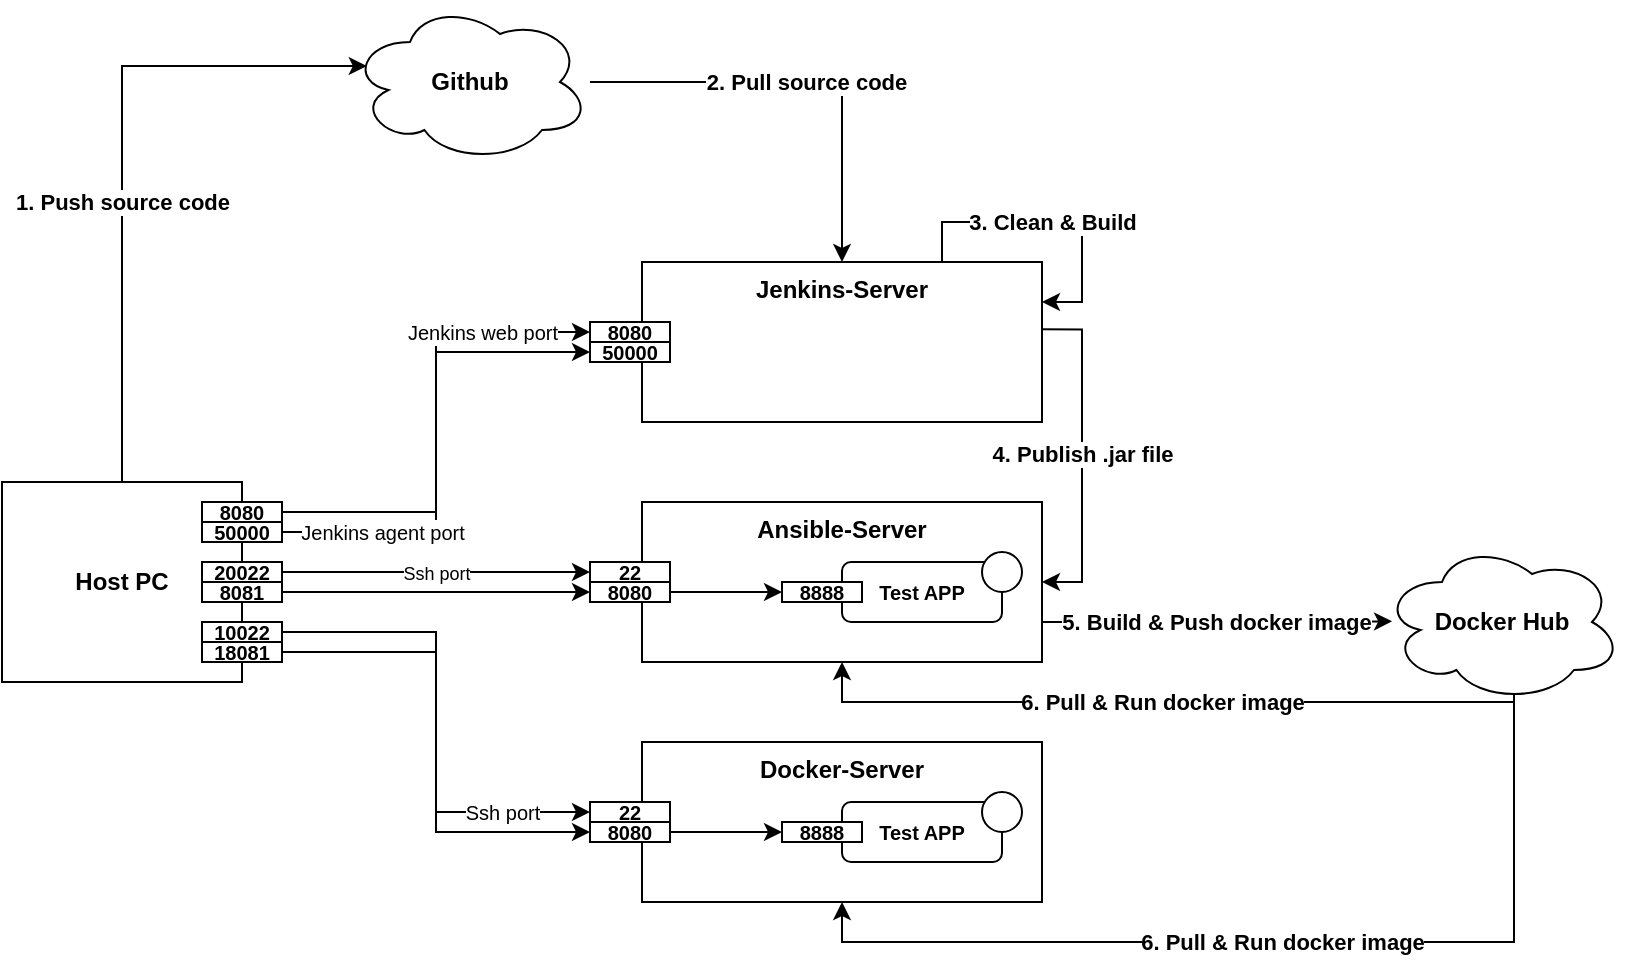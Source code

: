 <mxfile version="21.2.9" type="device">
  <diagram name="페이지-1" id="z0uIE-FUj6Jr5YAdejo5">
    <mxGraphModel dx="875" dy="1648" grid="1" gridSize="10" guides="1" tooltips="1" connect="1" arrows="1" fold="1" page="1" pageScale="1" pageWidth="827" pageHeight="1169" math="0" shadow="0">
      <root>
        <mxCell id="0" />
        <mxCell id="1" parent="0" />
        <mxCell id="qfcT1HIruL9K036618Jo-29" value="4. Publish .jar file" style="edgeStyle=orthogonalEdgeStyle;rounded=0;orthogonalLoop=1;jettySize=auto;html=1;entryX=1;entryY=0.5;entryDx=0;entryDy=0;exitX=0.995;exitY=0.421;exitDx=0;exitDy=0;exitPerimeter=0;fontSize=11;fontStyle=1" edge="1" parent="1" source="qfcT1HIruL9K036618Jo-2" target="qfcT1HIruL9K036618Jo-3">
          <mxGeometry relative="1" as="geometry" />
        </mxCell>
        <mxCell id="qfcT1HIruL9K036618Jo-2" value="&lt;b&gt;Jenkins-Server&lt;/b&gt;" style="rounded=0;whiteSpace=wrap;html=1;verticalAlign=top;" vertex="1" parent="1">
          <mxGeometry x="400" y="40" width="200" height="80" as="geometry" />
        </mxCell>
        <mxCell id="qfcT1HIruL9K036618Jo-33" value="&lt;font style=&quot;font-size: 11px;&quot;&gt;5. Build &amp;amp; Push docker image&lt;/font&gt;" style="edgeStyle=orthogonalEdgeStyle;rounded=0;orthogonalLoop=1;jettySize=auto;html=1;entryX=0.042;entryY=0.496;entryDx=0;entryDy=0;entryPerimeter=0;exitX=1;exitY=0.75;exitDx=0;exitDy=0;fontSize=11;fontStyle=1" edge="1" parent="1" source="qfcT1HIruL9K036618Jo-3" target="qfcT1HIruL9K036618Jo-32">
          <mxGeometry relative="1" as="geometry" />
        </mxCell>
        <mxCell id="qfcT1HIruL9K036618Jo-3" value="Ansible-Server" style="rounded=0;whiteSpace=wrap;html=1;fontStyle=1;align=center;verticalAlign=top;" vertex="1" parent="1">
          <mxGeometry x="400" y="160" width="200" height="80" as="geometry" />
        </mxCell>
        <mxCell id="qfcT1HIruL9K036618Jo-4" value="Docker-Server" style="rounded=0;whiteSpace=wrap;html=1;fontStyle=1;verticalAlign=top;" vertex="1" parent="1">
          <mxGeometry x="400" y="280" width="200" height="80" as="geometry" />
        </mxCell>
        <mxCell id="qfcT1HIruL9K036618Jo-46" value="1. Push source code" style="edgeStyle=orthogonalEdgeStyle;rounded=0;orthogonalLoop=1;jettySize=auto;html=1;entryX=0.07;entryY=0.4;entryDx=0;entryDy=0;entryPerimeter=0;exitX=0.5;exitY=0;exitDx=0;exitDy=0;fontSize=11;fontStyle=1" edge="1" parent="1" source="qfcT1HIruL9K036618Jo-5" target="qfcT1HIruL9K036618Jo-45">
          <mxGeometry x="-0.152" relative="1" as="geometry">
            <Array as="points">
              <mxPoint x="140" y="-58" />
            </Array>
            <mxPoint as="offset" />
          </mxGeometry>
        </mxCell>
        <mxCell id="qfcT1HIruL9K036618Jo-5" value="Host PC" style="rounded=0;whiteSpace=wrap;html=1;fontStyle=1" vertex="1" parent="1">
          <mxGeometry x="80" y="150" width="120" height="100" as="geometry" />
        </mxCell>
        <mxCell id="qfcT1HIruL9K036618Jo-8" value="Jenkins web port" style="edgeStyle=orthogonalEdgeStyle;rounded=0;orthogonalLoop=1;jettySize=auto;html=1;exitX=1;exitY=0.5;exitDx=0;exitDy=0;entryX=0;entryY=0.5;entryDx=0;entryDy=0;fontSize=10;" edge="1" parent="1" source="qfcT1HIruL9K036618Jo-6" target="qfcT1HIruL9K036618Jo-7">
          <mxGeometry x="0.557" relative="1" as="geometry">
            <mxPoint as="offset" />
          </mxGeometry>
        </mxCell>
        <mxCell id="qfcT1HIruL9K036618Jo-6" value="8080" style="rounded=0;whiteSpace=wrap;html=1;fontStyle=1;align=center;fontSize=10;" vertex="1" parent="1">
          <mxGeometry x="180" y="160" width="40" height="10" as="geometry" />
        </mxCell>
        <mxCell id="qfcT1HIruL9K036618Jo-7" value="8080" style="rounded=0;whiteSpace=wrap;html=1;fontStyle=1;align=center;fontSize=10;" vertex="1" parent="1">
          <mxGeometry x="374" y="70" width="40" height="10" as="geometry" />
        </mxCell>
        <mxCell id="qfcT1HIruL9K036618Jo-11" value="&lt;font style=&quot;font-size: 10px;&quot;&gt;Jenkins agent port&lt;/font&gt;" style="edgeStyle=orthogonalEdgeStyle;rounded=0;orthogonalLoop=1;jettySize=auto;html=1;entryX=0;entryY=0.5;entryDx=0;entryDy=0;" edge="1" parent="1" source="qfcT1HIruL9K036618Jo-9" target="qfcT1HIruL9K036618Jo-10">
          <mxGeometry x="-0.59" relative="1" as="geometry">
            <mxPoint as="offset" />
          </mxGeometry>
        </mxCell>
        <mxCell id="qfcT1HIruL9K036618Jo-9" value="50000" style="rounded=0;whiteSpace=wrap;html=1;fontStyle=1;align=center;fontSize=10;" vertex="1" parent="1">
          <mxGeometry x="180" y="170" width="40" height="10" as="geometry" />
        </mxCell>
        <mxCell id="qfcT1HIruL9K036618Jo-10" value="50000" style="rounded=0;whiteSpace=wrap;html=1;fontStyle=1;align=center;fontSize=10;" vertex="1" parent="1">
          <mxGeometry x="374" y="80" width="40" height="10" as="geometry" />
        </mxCell>
        <mxCell id="qfcT1HIruL9K036618Jo-19" value="&lt;font style=&quot;font-size: 9px;&quot;&gt;Ssh port&lt;/font&gt;" style="edgeStyle=orthogonalEdgeStyle;rounded=0;orthogonalLoop=1;jettySize=auto;html=1;entryX=0;entryY=0.5;entryDx=0;entryDy=0;" edge="1" parent="1" source="qfcT1HIruL9K036618Jo-12" target="qfcT1HIruL9K036618Jo-18">
          <mxGeometry relative="1" as="geometry" />
        </mxCell>
        <mxCell id="qfcT1HIruL9K036618Jo-12" value="20022" style="rounded=0;whiteSpace=wrap;html=1;fontStyle=1;align=center;fontSize=10;" vertex="1" parent="1">
          <mxGeometry x="180" y="190" width="40" height="10" as="geometry" />
        </mxCell>
        <mxCell id="qfcT1HIruL9K036618Jo-25" style="edgeStyle=orthogonalEdgeStyle;rounded=0;orthogonalLoop=1;jettySize=auto;html=1;entryX=0;entryY=0.5;entryDx=0;entryDy=0;" edge="1" parent="1" source="qfcT1HIruL9K036618Jo-13" target="qfcT1HIruL9K036618Jo-23">
          <mxGeometry relative="1" as="geometry" />
        </mxCell>
        <mxCell id="qfcT1HIruL9K036618Jo-13" value="8081" style="rounded=0;whiteSpace=wrap;html=1;fontStyle=1;align=center;fontSize=10;" vertex="1" parent="1">
          <mxGeometry x="180" y="200" width="40" height="10" as="geometry" />
        </mxCell>
        <mxCell id="qfcT1HIruL9K036618Jo-22" value="&lt;font style=&quot;font-size: 10px;&quot;&gt;Ssh port&lt;/font&gt;" style="edgeStyle=orthogonalEdgeStyle;rounded=0;orthogonalLoop=1;jettySize=auto;html=1;entryX=0;entryY=0.5;entryDx=0;entryDy=0;" edge="1" parent="1" source="qfcT1HIruL9K036618Jo-16" target="qfcT1HIruL9K036618Jo-20">
          <mxGeometry x="0.639" relative="1" as="geometry">
            <mxPoint as="offset" />
          </mxGeometry>
        </mxCell>
        <mxCell id="qfcT1HIruL9K036618Jo-16" value="10022" style="rounded=0;whiteSpace=wrap;html=1;fontStyle=1;align=center;fontSize=10;" vertex="1" parent="1">
          <mxGeometry x="180" y="220" width="40" height="10" as="geometry" />
        </mxCell>
        <mxCell id="qfcT1HIruL9K036618Jo-26" style="edgeStyle=orthogonalEdgeStyle;rounded=0;orthogonalLoop=1;jettySize=auto;html=1;entryX=0;entryY=0.5;entryDx=0;entryDy=0;" edge="1" parent="1" source="qfcT1HIruL9K036618Jo-17" target="qfcT1HIruL9K036618Jo-24">
          <mxGeometry relative="1" as="geometry" />
        </mxCell>
        <mxCell id="qfcT1HIruL9K036618Jo-17" value="18081" style="rounded=0;whiteSpace=wrap;html=1;fontStyle=1;align=center;fontSize=10;" vertex="1" parent="1">
          <mxGeometry x="180" y="230" width="40" height="10" as="geometry" />
        </mxCell>
        <mxCell id="qfcT1HIruL9K036618Jo-18" value="22" style="rounded=0;whiteSpace=wrap;html=1;fontStyle=1;align=center;fontSize=10;" vertex="1" parent="1">
          <mxGeometry x="374" y="190" width="40" height="10" as="geometry" />
        </mxCell>
        <mxCell id="qfcT1HIruL9K036618Jo-20" value="22" style="rounded=0;whiteSpace=wrap;html=1;fontStyle=1;align=center;fontSize=10;" vertex="1" parent="1">
          <mxGeometry x="374" y="310" width="40" height="10" as="geometry" />
        </mxCell>
        <mxCell id="qfcT1HIruL9K036618Jo-43" style="edgeStyle=orthogonalEdgeStyle;rounded=0;orthogonalLoop=1;jettySize=auto;html=1;entryX=0;entryY=0.5;entryDx=0;entryDy=0;" edge="1" parent="1" source="qfcT1HIruL9K036618Jo-23" target="qfcT1HIruL9K036618Jo-38">
          <mxGeometry relative="1" as="geometry" />
        </mxCell>
        <mxCell id="qfcT1HIruL9K036618Jo-23" value="8080" style="rounded=0;whiteSpace=wrap;html=1;fontStyle=1;align=center;fontSize=10;" vertex="1" parent="1">
          <mxGeometry x="374" y="200" width="40" height="10" as="geometry" />
        </mxCell>
        <mxCell id="qfcT1HIruL9K036618Jo-44" style="edgeStyle=orthogonalEdgeStyle;rounded=0;orthogonalLoop=1;jettySize=auto;html=1;entryX=0;entryY=0.5;entryDx=0;entryDy=0;" edge="1" parent="1" source="qfcT1HIruL9K036618Jo-24" target="qfcT1HIruL9K036618Jo-41">
          <mxGeometry relative="1" as="geometry" />
        </mxCell>
        <mxCell id="qfcT1HIruL9K036618Jo-24" value="8080" style="rounded=0;whiteSpace=wrap;html=1;fontStyle=1;align=center;fontSize=10;" vertex="1" parent="1">
          <mxGeometry x="374" y="320" width="40" height="10" as="geometry" />
        </mxCell>
        <mxCell id="qfcT1HIruL9K036618Jo-34" value="6. Pull &amp;amp; Run docker image" style="edgeStyle=orthogonalEdgeStyle;rounded=0;orthogonalLoop=1;jettySize=auto;html=1;entryX=0.5;entryY=1;entryDx=0;entryDy=0;exitX=0.55;exitY=0.95;exitDx=0;exitDy=0;exitPerimeter=0;fontSize=11;fontStyle=1" edge="1" parent="1" source="qfcT1HIruL9K036618Jo-32" target="qfcT1HIruL9K036618Jo-3">
          <mxGeometry relative="1" as="geometry">
            <mxPoint x="830" y="270" as="sourcePoint" />
            <Array as="points">
              <mxPoint x="836" y="260" />
              <mxPoint x="500" y="260" />
            </Array>
          </mxGeometry>
        </mxCell>
        <mxCell id="qfcT1HIruL9K036618Jo-35" value="6. Pull &amp;amp; Run docker image" style="edgeStyle=orthogonalEdgeStyle;rounded=0;orthogonalLoop=1;jettySize=auto;html=1;exitX=0.55;exitY=0.95;exitDx=0;exitDy=0;exitPerimeter=0;entryX=0.5;entryY=1;entryDx=0;entryDy=0;fontSize=11;fontStyle=1" edge="1" parent="1" source="qfcT1HIruL9K036618Jo-32" target="qfcT1HIruL9K036618Jo-4">
          <mxGeometry relative="1" as="geometry">
            <Array as="points">
              <mxPoint x="836" y="380" />
              <mxPoint x="500" y="380" />
            </Array>
          </mxGeometry>
        </mxCell>
        <mxCell id="qfcT1HIruL9K036618Jo-32" value="Docker Hub" style="ellipse;shape=cloud;whiteSpace=wrap;html=1;fontStyle=1" vertex="1" parent="1">
          <mxGeometry x="770" y="180" width="120" height="80" as="geometry" />
        </mxCell>
        <mxCell id="qfcT1HIruL9K036618Jo-37" value="Test APP" style="rounded=1;whiteSpace=wrap;html=1;fontStyle=1;fontSize=10;" vertex="1" parent="1">
          <mxGeometry x="500" y="190" width="80" height="30" as="geometry" />
        </mxCell>
        <mxCell id="qfcT1HIruL9K036618Jo-38" value="8888" style="rounded=0;whiteSpace=wrap;html=1;fontStyle=1;align=center;fontSize=10;" vertex="1" parent="1">
          <mxGeometry x="470" y="200" width="40" height="10" as="geometry" />
        </mxCell>
        <mxCell id="qfcT1HIruL9K036618Jo-40" value="Test APP" style="rounded=1;whiteSpace=wrap;html=1;fontStyle=1;fontSize=10;" vertex="1" parent="1">
          <mxGeometry x="500" y="310" width="80" height="30" as="geometry" />
        </mxCell>
        <mxCell id="qfcT1HIruL9K036618Jo-41" value="8888" style="rounded=0;whiteSpace=wrap;html=1;fontStyle=1;align=center;fontSize=10;" vertex="1" parent="1">
          <mxGeometry x="470" y="320" width="40" height="10" as="geometry" />
        </mxCell>
        <mxCell id="qfcT1HIruL9K036618Jo-47" value="2. Pull source code" style="edgeStyle=orthogonalEdgeStyle;rounded=0;orthogonalLoop=1;jettySize=auto;html=1;entryX=0.5;entryY=0;entryDx=0;entryDy=0;fontSize=11;fontStyle=1" edge="1" parent="1" source="qfcT1HIruL9K036618Jo-45" target="qfcT1HIruL9K036618Jo-2">
          <mxGeometry relative="1" as="geometry" />
        </mxCell>
        <mxCell id="qfcT1HIruL9K036618Jo-45" value="&lt;b&gt;Github&lt;/b&gt;" style="ellipse;shape=cloud;whiteSpace=wrap;html=1;" vertex="1" parent="1">
          <mxGeometry x="254" y="-90" width="120" height="80" as="geometry" />
        </mxCell>
        <mxCell id="qfcT1HIruL9K036618Jo-48" value="3. Clean &amp;amp; Build" style="edgeStyle=orthogonalEdgeStyle;rounded=0;orthogonalLoop=1;jettySize=auto;html=1;exitX=0.75;exitY=0;exitDx=0;exitDy=0;entryX=1;entryY=0.25;entryDx=0;entryDy=0;fontSize=11;fontStyle=1" edge="1" parent="1" source="qfcT1HIruL9K036618Jo-2" target="qfcT1HIruL9K036618Jo-2">
          <mxGeometry relative="1" as="geometry" />
        </mxCell>
        <mxCell id="qfcT1HIruL9K036618Jo-49" value="" style="ellipse;whiteSpace=wrap;html=1;" vertex="1" parent="1">
          <mxGeometry x="570" y="185" width="20" height="20" as="geometry" />
        </mxCell>
        <mxCell id="qfcT1HIruL9K036618Jo-50" value="" style="ellipse;whiteSpace=wrap;html=1;" vertex="1" parent="1">
          <mxGeometry x="570" y="305" width="20" height="20" as="geometry" />
        </mxCell>
      </root>
    </mxGraphModel>
  </diagram>
</mxfile>
